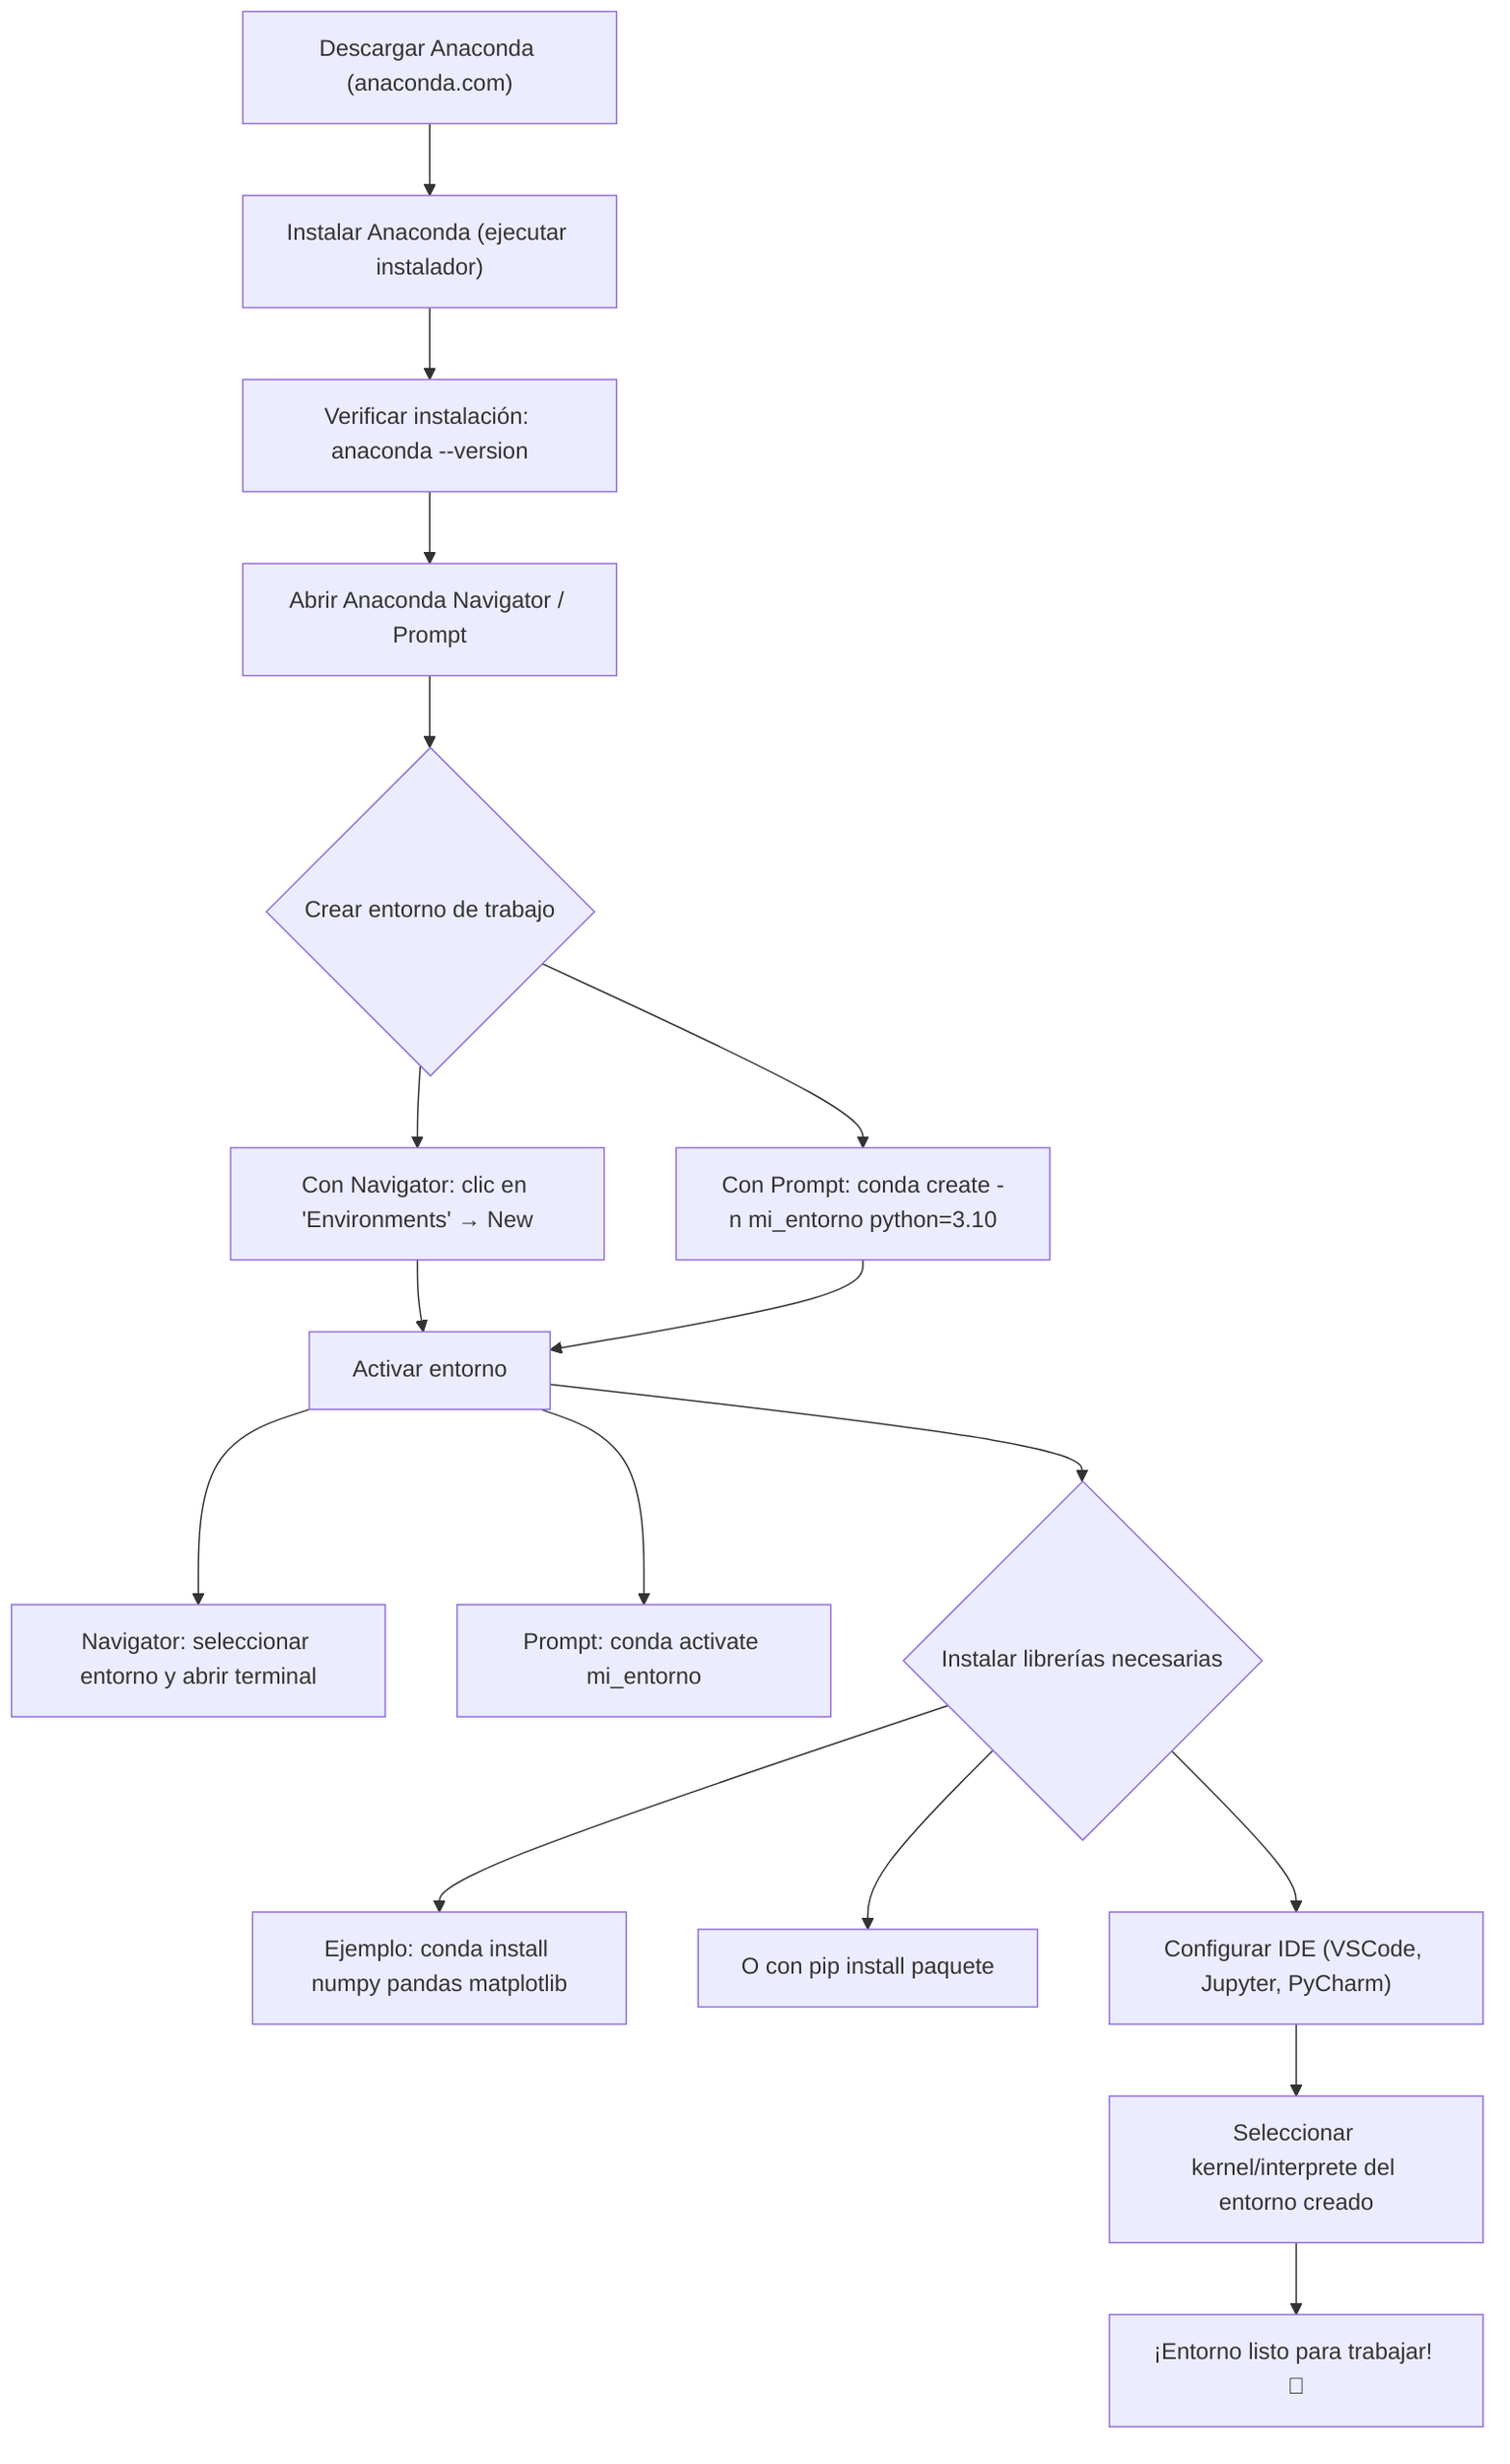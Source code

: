 graph TD
    A["Descargar Anaconda (anaconda.com)"] --> B["Instalar Anaconda (ejecutar instalador)"]
    B --> C["Verificar instalación: anaconda --version"]
    C --> D["Abrir Anaconda Navigator / Prompt"]

    D --> E{"Crear entorno de trabajo"}
    E --> E1["Con Navigator: clic en 'Environments' → New"]
    E --> E2["Con Prompt: conda create -n mi_entorno python=3.10"]

    E1 --> F["Activar entorno"]
    E2 --> F["Activar entorno"]

    F --> F1["Navigator: seleccionar entorno y abrir terminal"]
    F --> F2["Prompt: conda activate mi_entorno"]

    F --> G{"Instalar librerías necesarias"}
    G --> G1["Ejemplo: conda install numpy pandas matplotlib"]
    G --> G2["O con pip install paquete"]

    G --> H["Configurar IDE (VSCode, Jupyter, PyCharm)"]
    H --> I["Seleccionar kernel/interprete del entorno creado"]

    I --> J["¡Entorno listo para trabajar! 🎉"]
